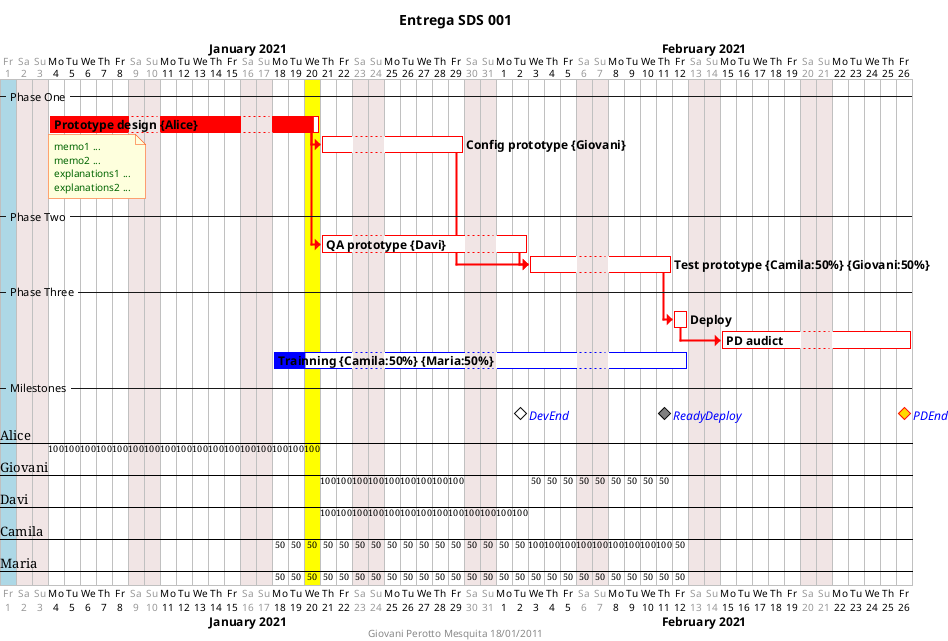 @startgantt
<style>
ganttDiagram {
	task {
		FontName Courrier
		FontColor black
		FontSize 12
		FontStyle bold
		BackGroundColor Blue
		LineColor blue
	}
	milestone {
		FontColor blue
		FontSize 12
		FontStyle italic
		BackGroundColor gold
		LineColor red
	}
	note {
		FontColor DarkGreen
		FontSize 10
		LineColor OrangeRed
	}
}
</style>

' Initialization
title Entrega SDS 001
footer Giovani Perotto Mesquita 18/01/2011
project starts the 2021/01/01

' Day watching
2021/01/20 is colored in Yellow

' Close Days
saturday are closed
sunday are closed
2021/01/01 is closed
2021/01/01 is colored in lightblue

' Tasks and there layers
-- Phase One --
[Prototype design] on {Alice} lasts 13 days
[Prototype design] links to [[http://plantuml.com]]
note bottom
  memo1 ...
  memo2 ...
  explanations1 ...
  explanations2 ...
end note
[Config prototype] on {Giovani} lasts 7 days
-- Phase Two --
[QA prototype] on {Davi} lasts 9 days
[Test prototype] on {Camila:50}{Giovani:50} lasts 7 days
-- Phase Three --
[Deploy] lasts 1 day
[PD audict] lasts 10 days
[Trainning] on {Camila:50}{Maria:50} starts 2021/01/18
[Trainning] ends 2021/02/12
-- Milestones --

' Tasks flow
[Config prototype] starts at [Prototype design]'s end with red bold link
[QA prototype] starts at [Prototype design]'s end with red bold link
[Test prototype] starts at [Config prototype]'s end with red bold link
[Test prototype] starts at [QA prototype]'s end with red bold link
[Deploy] starts at [Test prototype]'s end with red bold link
[PD audict] starts at [Deploy]'s end with red bold link

' Tasks progress
[Prototype design] is 98% completed
[Config prototype] is 0% completed
[QA prototype] is 0% completed
[Test prototype] is 0% completed
[Deploy] is 0% completed
[PD audict] is 0% completed
[Trainning] is 10% completed

' Milestones
[DevEnd] happens at [Prototype design]'s end
[DevEnd] happens at [QA prototype]'s end
[ReadyDeploy] happens at [Test prototype]'s end
[ReadyDeploy] displays on same row as [DevEnd]
[PDEnd] happens at [PD audict]'s end
[PDEnd] displays on same row as [ReadyDeploy]

' Colors
[Prototype design] is colored in Red/Red
[Config prototype] is colored in Red/Red
[QA prototype] is colored in Red/Red
[Test prototype] is colored in Red/Red
[Deploy] is colored in Red/Red
[PD audict] is colored in Red/Red
[DevEnd] is colored in White/Black
[ReadyDeploy] is colored in Gray/Black
@endgantt